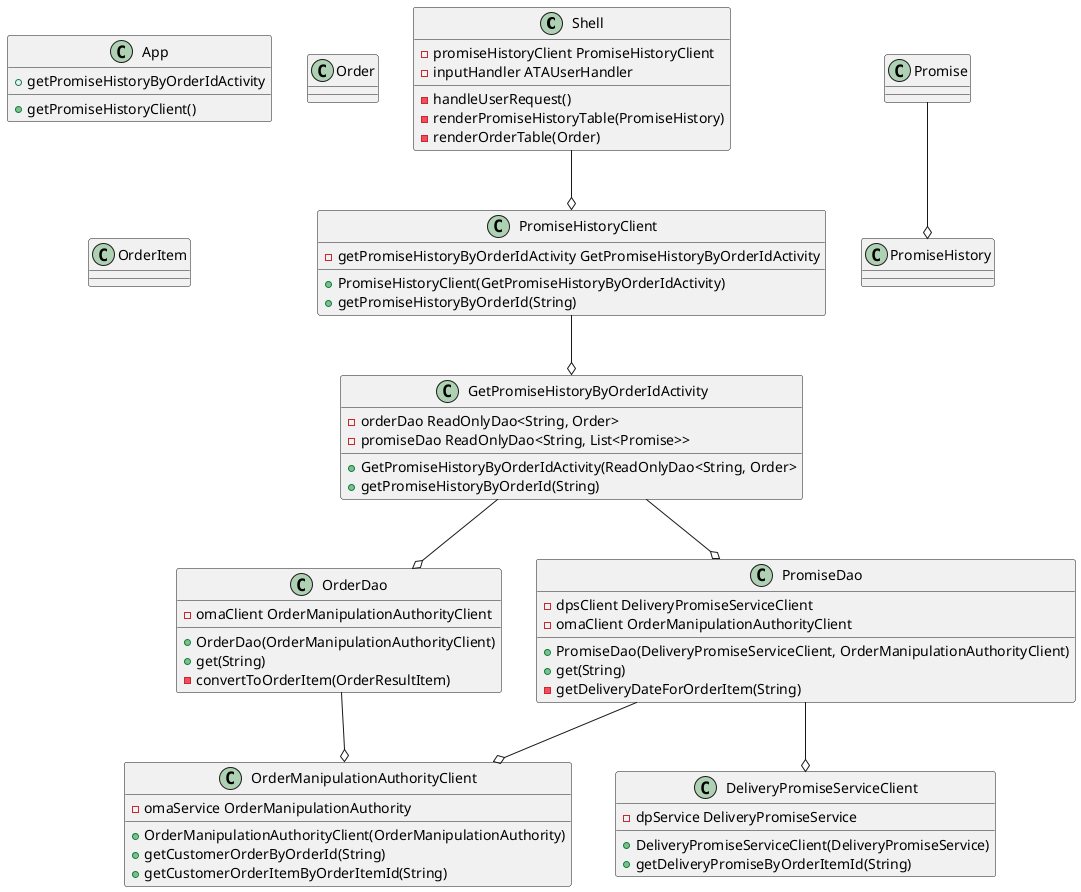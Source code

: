 @startuml

class Shell {
    - promiseHistoryClient PromiseHistoryClient
    - inputHandler ATAUserHandler

    - handleUserRequest()
    - renderPromiseHistoryTable(PromiseHistory)
    - renderOrderTable(Order)

}

class App {
    + getPromiseHistoryClient()
    + getPromiseHistoryByOrderIdActivity

}


class PromiseHistoryClient {
- getPromiseHistoryByOrderIdActivity GetPromiseHistoryByOrderIdActivity

+ PromiseHistoryClient(GetPromiseHistoryByOrderIdActivity)
+ getPromiseHistoryByOrderId(String)

}


class GetPromiseHistoryByOrderIdActivity {
- orderDao ReadOnlyDao<String, Order>
- promiseDao ReadOnlyDao<String, List<Promise>>

+ GetPromiseHistoryByOrderIdActivity(ReadOnlyDao<String, Order>
+ getPromiseHistoryByOrderId(String)
}


class OrderDao {
- omaClient OrderManipulationAuthorityClient

+ OrderDao(OrderManipulationAuthorityClient)
+ get(String)
- convertToOrderItem(OrderResultItem)

}


class PromiseDao {
- dpsClient DeliveryPromiseServiceClient
- omaClient OrderManipulationAuthorityClient

+ PromiseDao(DeliveryPromiseServiceClient, OrderManipulationAuthorityClient)
+ get(String)
- getDeliveryDateForOrderItem(String)
}


class OrderManipulationAuthorityClient {
- omaService OrderManipulationAuthority

+ OrderManipulationAuthorityClient(OrderManipulationAuthority)
+ getCustomerOrderByOrderId(String)
+ getCustomerOrderItemByOrderItemId(String)
}


class DeliveryPromiseServiceClient {
- dpService DeliveryPromiseService

+ DeliveryPromiseServiceClient(DeliveryPromiseService)
+ getDeliveryPromiseByOrderItemId(String)
}

class PromiseHistory {
}

class Promise {
}

class Order {
}

class OrderItem {
}



Promise --o PromiseHistory

Shell --o PromiseHistoryClient
PromiseHistoryClient --o GetPromiseHistoryByOrderIdActivity
GetPromiseHistoryByOrderIdActivity --o OrderDao
OrderDao --o OrderManipulationAuthorityClient
GetPromiseHistoryByOrderIdActivity --o PromiseDao
PromiseDao --o OrderManipulationAuthorityClient
PromiseDao --o DeliveryPromiseServiceClient


@enduml